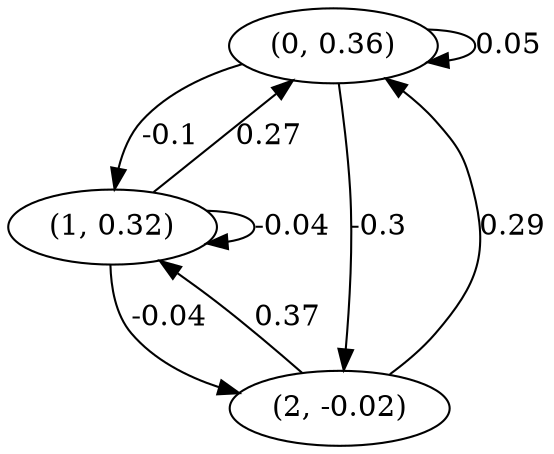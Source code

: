 digraph {
    0 [ label = "(0, 0.36)" ]
    1 [ label = "(1, 0.32)" ]
    2 [ label = "(2, -0.02)" ]
    0 -> 0 [ label = "0.05" ]
    1 -> 1 [ label = "-0.04" ]
    1 -> 0 [ label = "0.27" ]
    2 -> 0 [ label = "0.29" ]
    0 -> 1 [ label = "-0.1" ]
    2 -> 1 [ label = "0.37" ]
    0 -> 2 [ label = "-0.3" ]
    1 -> 2 [ label = "-0.04" ]
}

